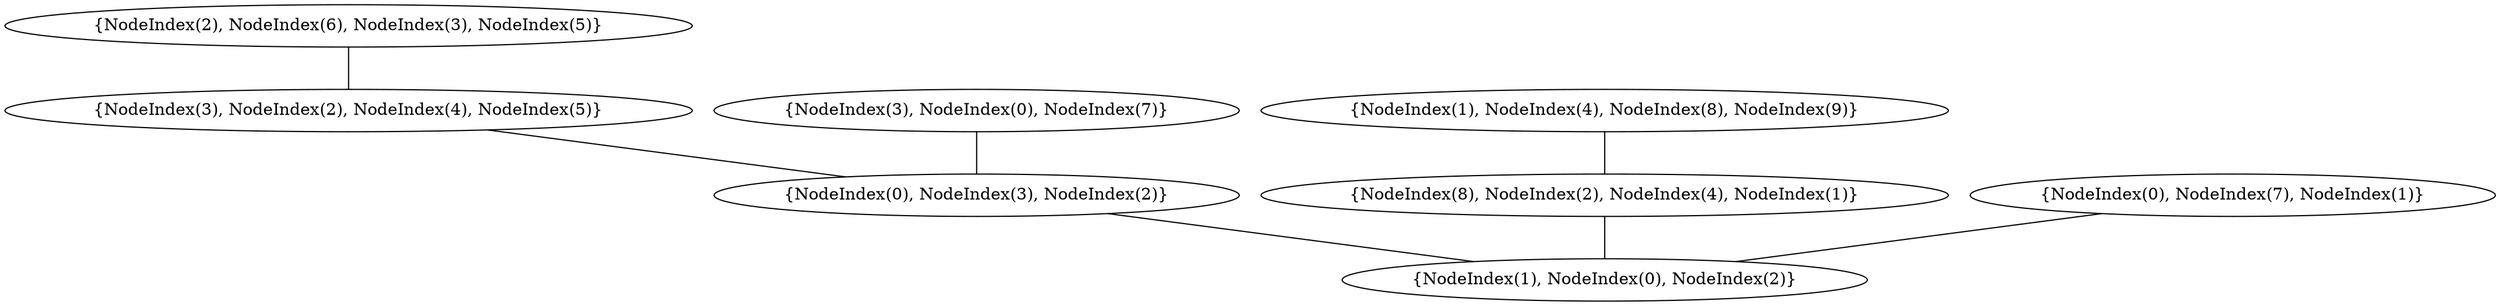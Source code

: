 graph {
    0 [ label = "{NodeIndex(1), NodeIndex(0), NodeIndex(2)}" ]
    1 [ label = "{NodeIndex(0), NodeIndex(3), NodeIndex(2)}" ]
    2 [ label = "{NodeIndex(8), NodeIndex(2), NodeIndex(4), NodeIndex(1)}" ]
    3 [ label = "{NodeIndex(3), NodeIndex(2), NodeIndex(4), NodeIndex(5)}" ]
    4 [ label = "{NodeIndex(2), NodeIndex(6), NodeIndex(3), NodeIndex(5)}" ]
    5 [ label = "{NodeIndex(0), NodeIndex(7), NodeIndex(1)}" ]
    6 [ label = "{NodeIndex(3), NodeIndex(0), NodeIndex(7)}" ]
    7 [ label = "{NodeIndex(1), NodeIndex(4), NodeIndex(8), NodeIndex(9)}" ]
    1 -- 0 [ ]
    6 -- 1 [ ]
    4 -- 3 [ ]
    5 -- 0 [ ]
    7 -- 2 [ ]
    2 -- 0 [ ]
    3 -- 1 [ ]
}
